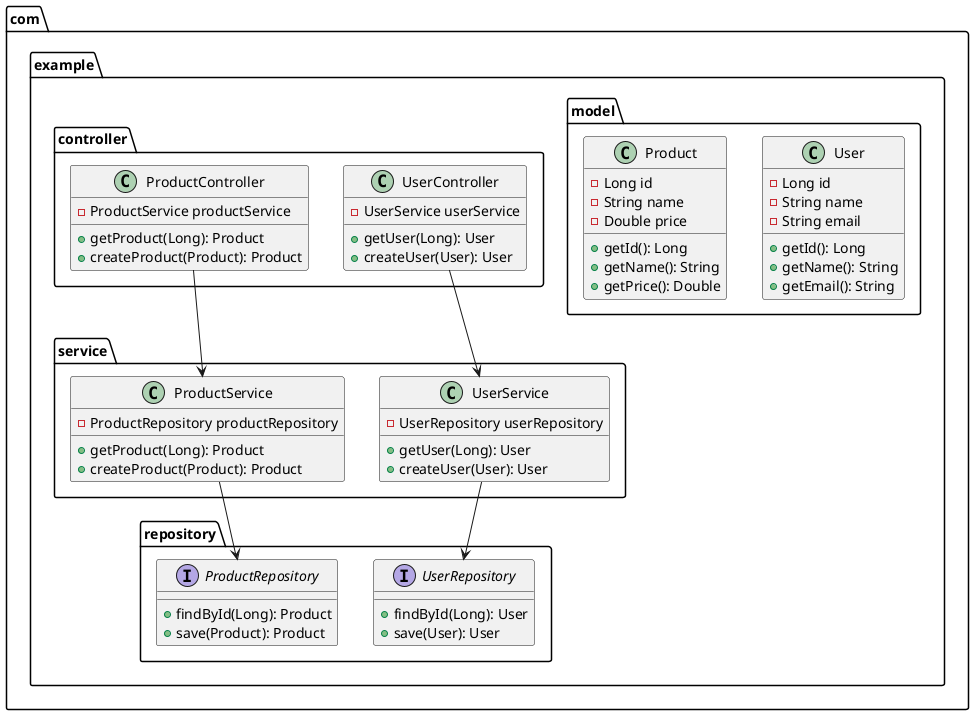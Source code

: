 @startuml

package com.example.model {
    class User {
        - Long id
        - String name
        - String email
        + getId(): Long
        + getName(): String
        + getEmail(): String
    }

    class Product {
        - Long id
        - String name
        - Double price
        + getId(): Long
        + getName(): String
        + getPrice(): Double
    }
}

package com.example.repository {
    interface UserRepository {
        + findById(Long): User
        + save(User): User
    }
    interface ProductRepository {
        + findById(Long): Product
        + save(Product): Product
    }
}

package com.example.service {
    class UserService {
        - UserRepository userRepository
        + getUser(Long): User
        + createUser(User): User
    }
    class ProductService {
        - ProductRepository productRepository
        + getProduct(Long): Product
        + createProduct(Product): Product
    }
}

package com.example.controller {
    class UserController {
        - UserService userService
        + getUser(Long): User
        + createUser(User): User
    }
    class ProductController {
        - ProductService productService
        + getProduct(Long): Product
        + createProduct(Product): Product
    }
}

UserController --> UserService
ProductController --> ProductService
UserService --> UserRepository
ProductService --> ProductRepository

@enduml
